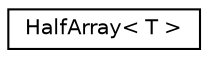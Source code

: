 digraph G
{
  edge [fontname="Helvetica",fontsize="10",labelfontname="Helvetica",labelfontsize="10"];
  node [fontname="Helvetica",fontsize="10",shape=record];
  rankdir=LR;
  Node1 [label="HalfArray\< T \>",height=0.2,width=0.4,color="black", fillcolor="white", style="filled",URL="$d2/d51/classHalfArray.html"];
}
